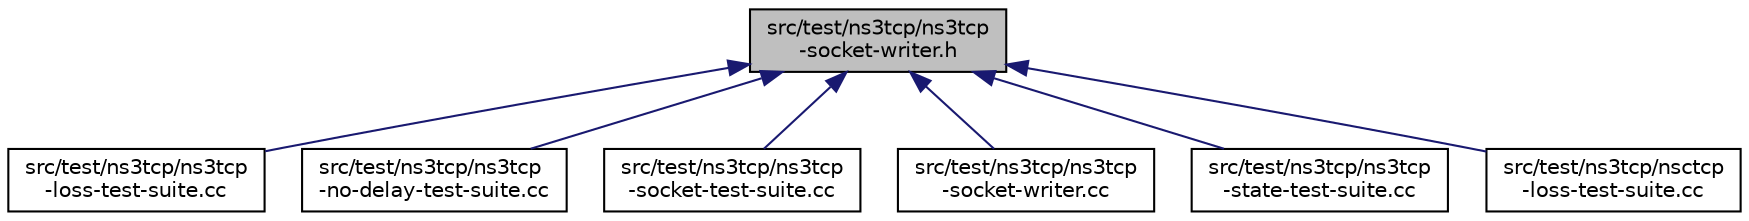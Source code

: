 digraph "src/test/ns3tcp/ns3tcp-socket-writer.h"
{
 // LATEX_PDF_SIZE
  edge [fontname="Helvetica",fontsize="10",labelfontname="Helvetica",labelfontsize="10"];
  node [fontname="Helvetica",fontsize="10",shape=record];
  Node1 [label="src/test/ns3tcp/ns3tcp\l-socket-writer.h",height=0.2,width=0.4,color="black", fillcolor="grey75", style="filled", fontcolor="black",tooltip=" "];
  Node1 -> Node2 [dir="back",color="midnightblue",fontsize="10",style="solid",fontname="Helvetica"];
  Node2 [label="src/test/ns3tcp/ns3tcp\l-loss-test-suite.cc",height=0.2,width=0.4,color="black", fillcolor="white", style="filled",URL="$ns3tcp-loss-test-suite_8cc.html",tooltip=" "];
  Node1 -> Node3 [dir="back",color="midnightblue",fontsize="10",style="solid",fontname="Helvetica"];
  Node3 [label="src/test/ns3tcp/ns3tcp\l-no-delay-test-suite.cc",height=0.2,width=0.4,color="black", fillcolor="white", style="filled",URL="$ns3tcp-no-delay-test-suite_8cc.html",tooltip=" "];
  Node1 -> Node4 [dir="back",color="midnightblue",fontsize="10",style="solid",fontname="Helvetica"];
  Node4 [label="src/test/ns3tcp/ns3tcp\l-socket-test-suite.cc",height=0.2,width=0.4,color="black", fillcolor="white", style="filled",URL="$ns3tcp-socket-test-suite_8cc.html",tooltip=" "];
  Node1 -> Node5 [dir="back",color="midnightblue",fontsize="10",style="solid",fontname="Helvetica"];
  Node5 [label="src/test/ns3tcp/ns3tcp\l-socket-writer.cc",height=0.2,width=0.4,color="black", fillcolor="white", style="filled",URL="$ns3tcp-socket-writer_8cc.html",tooltip=" "];
  Node1 -> Node6 [dir="back",color="midnightblue",fontsize="10",style="solid",fontname="Helvetica"];
  Node6 [label="src/test/ns3tcp/ns3tcp\l-state-test-suite.cc",height=0.2,width=0.4,color="black", fillcolor="white", style="filled",URL="$ns3tcp-state-test-suite_8cc.html",tooltip=" "];
  Node1 -> Node7 [dir="back",color="midnightblue",fontsize="10",style="solid",fontname="Helvetica"];
  Node7 [label="src/test/ns3tcp/nsctcp\l-loss-test-suite.cc",height=0.2,width=0.4,color="black", fillcolor="white", style="filled",URL="$nsctcp-loss-test-suite_8cc.html",tooltip=" "];
}
